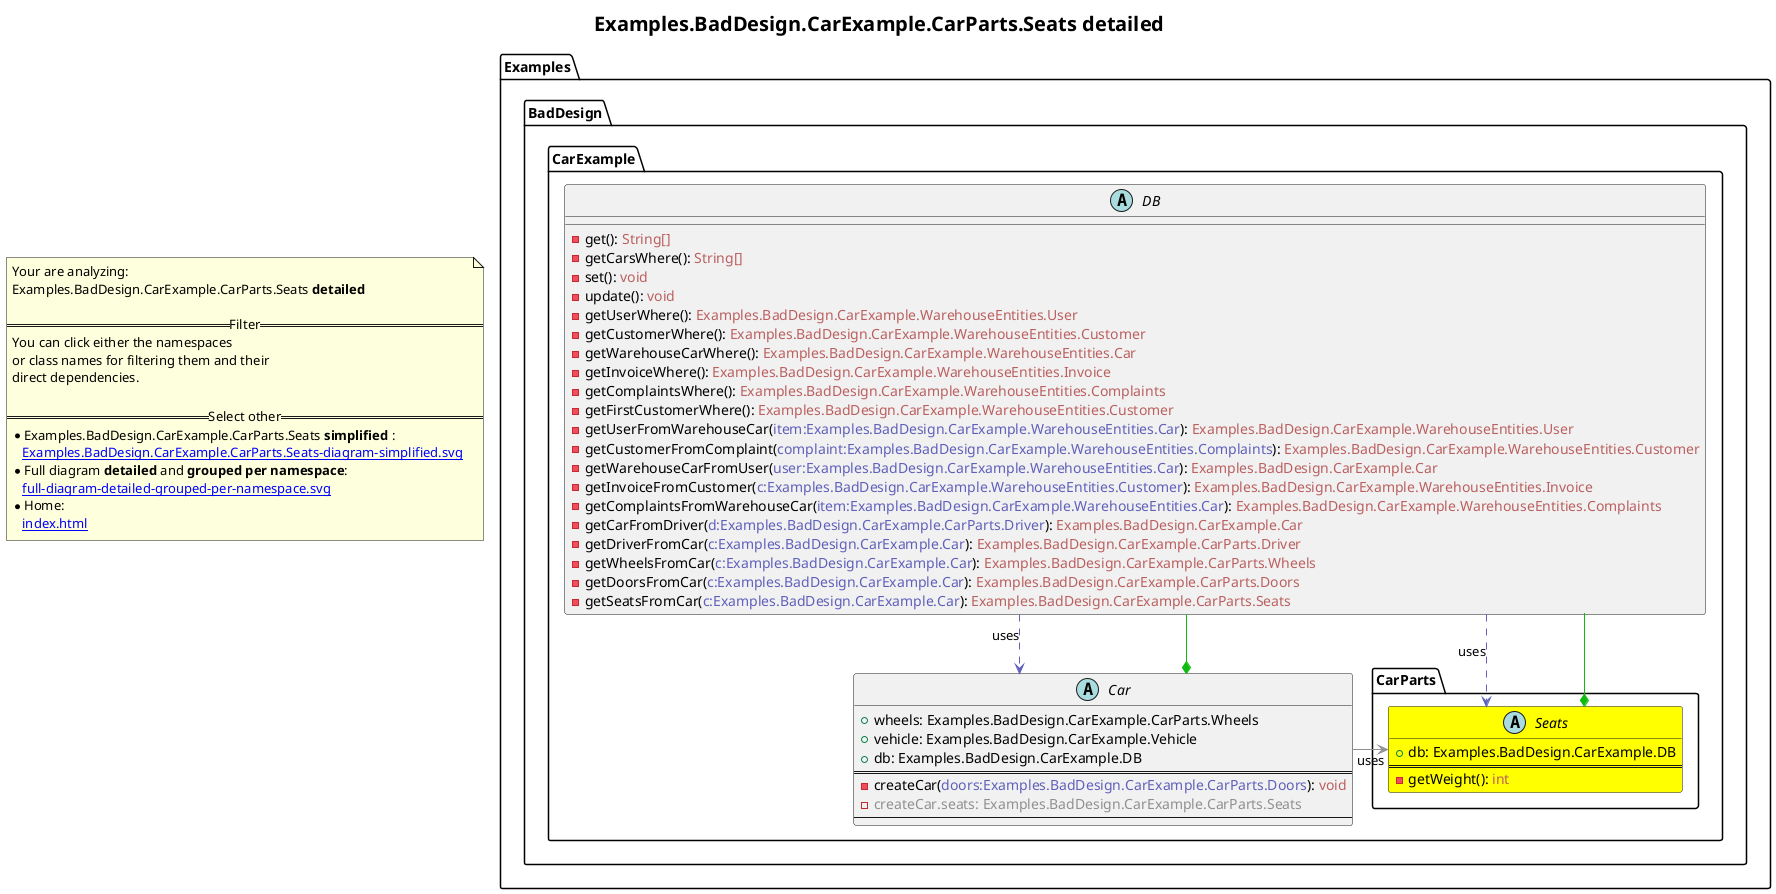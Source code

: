 @startuml
skinparam linetype ortho
title <size:20>Examples.BadDesign.CarExample.CarParts.Seats **detailed** </size>
note "Your are analyzing:\nExamples.BadDesign.CarExample.CarParts.Seats **detailed** \n\n==Filter==\nYou can click either the namespaces \nor class names for filtering them and their\ndirect dependencies.\n\n==Select other==\n* Examples.BadDesign.CarExample.CarParts.Seats **simplified** :\n   [[Examples.BadDesign.CarExample.CarParts.Seats-diagram-simplified.svg]]\n* Full diagram **detailed** and **grouped per namespace**:\n   [[full-diagram-detailed-grouped-per-namespace.svg]]\n* Home:\n   [[index.html]]" as FloatingNote
    abstract class Examples.BadDesign.CarExample.DB [[Examples.BadDesign.CarExample.DB-diagram-detailed.svg]]  {
      - get(<font color="6060BB"></font>): <font color="BB6060">String[]</font>
      - getCarsWhere(<font color="6060BB"></font>): <font color="BB6060">String[]</font>
      - set(<font color="6060BB"></font>): <font color="BB6060">void</font>
      - update(<font color="6060BB"></font>): <font color="BB6060">void</font>
      - getUserWhere(<font color="6060BB"></font>): <font color="BB6060">Examples.BadDesign.CarExample.WarehouseEntities.User</font>
      - getCustomerWhere(<font color="6060BB"></font>): <font color="BB6060">Examples.BadDesign.CarExample.WarehouseEntities.Customer</font>
      - getWarehouseCarWhere(<font color="6060BB"></font>): <font color="BB6060">Examples.BadDesign.CarExample.WarehouseEntities.Car</font>
      - getInvoiceWhere(<font color="6060BB"></font>): <font color="BB6060">Examples.BadDesign.CarExample.WarehouseEntities.Invoice</font>
      - getComplaintsWhere(<font color="6060BB"></font>): <font color="BB6060">Examples.BadDesign.CarExample.WarehouseEntities.Complaints</font>
      - getFirstCustomerWhere(<font color="6060BB"></font>): <font color="BB6060">Examples.BadDesign.CarExample.WarehouseEntities.Customer</font>
      - getUserFromWarehouseCar(<font color="6060BB">item:Examples.BadDesign.CarExample.WarehouseEntities.Car</font>): <font color="BB6060">Examples.BadDesign.CarExample.WarehouseEntities.User</font>
      - getCustomerFromComplaint(<font color="6060BB">complaint:Examples.BadDesign.CarExample.WarehouseEntities.Complaints</font>): <font color="BB6060">Examples.BadDesign.CarExample.WarehouseEntities.Customer</font>
      - getWarehouseCarFromUser(<font color="6060BB">user:Examples.BadDesign.CarExample.WarehouseEntities.Car</font>): <font color="BB6060">Examples.BadDesign.CarExample.Car</font>
      - getInvoiceFromCustomer(<font color="6060BB">c:Examples.BadDesign.CarExample.WarehouseEntities.Customer</font>): <font color="BB6060">Examples.BadDesign.CarExample.WarehouseEntities.Invoice</font>
      - getComplaintsFromWarehouseCar(<font color="6060BB">item:Examples.BadDesign.CarExample.WarehouseEntities.Car</font>): <font color="BB6060">Examples.BadDesign.CarExample.WarehouseEntities.Complaints</font>
      - getCarFromDriver(<font color="6060BB">d:Examples.BadDesign.CarExample.CarParts.Driver</font>): <font color="BB6060">Examples.BadDesign.CarExample.Car</font>
      - getDriverFromCar(<font color="6060BB">c:Examples.BadDesign.CarExample.Car</font>): <font color="BB6060">Examples.BadDesign.CarExample.CarParts.Driver</font>
      - getWheelsFromCar(<font color="6060BB">c:Examples.BadDesign.CarExample.Car</font>): <font color="BB6060">Examples.BadDesign.CarExample.CarParts.Wheels</font>
      - getDoorsFromCar(<font color="6060BB">c:Examples.BadDesign.CarExample.Car</font>): <font color="BB6060">Examples.BadDesign.CarExample.CarParts.Doors</font>
      - getSeatsFromCar(<font color="6060BB">c:Examples.BadDesign.CarExample.Car</font>): <font color="BB6060">Examples.BadDesign.CarExample.CarParts.Seats</font>
    }
    abstract class Examples.BadDesign.CarExample.Car [[Examples.BadDesign.CarExample.Car-diagram-detailed.svg]]  {
      + wheels: Examples.BadDesign.CarExample.CarParts.Wheels
      + vehicle: Examples.BadDesign.CarExample.Vehicle
      + db: Examples.BadDesign.CarExample.DB
==
      - createCar(<font color="6060BB">doors:Examples.BadDesign.CarExample.CarParts.Doors</font>): <font color="BB6060">void</font>
      - <font color="909090">createCar.seats: Examples.BadDesign.CarExample.CarParts.Seats</font>
--
    }
      abstract class Examples.BadDesign.CarExample.CarParts.Seats [[Examples.BadDesign.CarExample.CarParts.Seats-diagram-detailed.svg]] #yellow {
        + db: Examples.BadDesign.CarExample.DB
==
        - getWeight(<font color="6060BB"></font>): <font color="BB6060">int</font>
      }
 ' *************************************** 
 ' *************************************** 
 ' *************************************** 
' Class relations extracted from namespace:
' Examples.BadDesign.CarExample
Examples.BadDesign.CarExample.DB .[#6060BB].> Examples.BadDesign.CarExample.Car  : uses 
Examples.BadDesign.CarExample.DB .[#6060BB].> Examples.BadDesign.CarExample.CarParts.Seats  : uses 
Examples.BadDesign.CarExample.Car *-[#10BB10]- Examples.BadDesign.CarExample.DB 
Examples.BadDesign.CarExample.Car -[#909090]-> Examples.BadDesign.CarExample.CarParts.Seats  : uses 
' Class relations extracted from namespace:
' Examples.BadDesign.CarExample.CarParts
Examples.BadDesign.CarExample.CarParts.Seats *-[#10BB10]- Examples.BadDesign.CarExample.DB 
@enduml